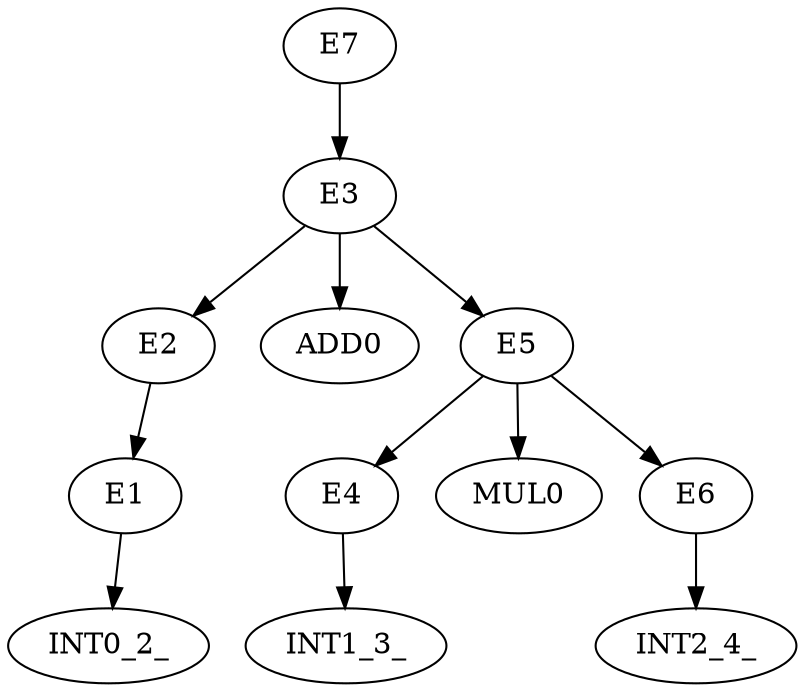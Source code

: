digraph Nodes {
E1 -> INT0_2_
E2 -> E1
E3 -> E2
E3 -> ADD0
E4 -> INT1_3_
E5 -> E4
E5 -> MUL0
E6 -> INT2_4_
E5 -> E6
E3 -> E5
E7 -> E3
}